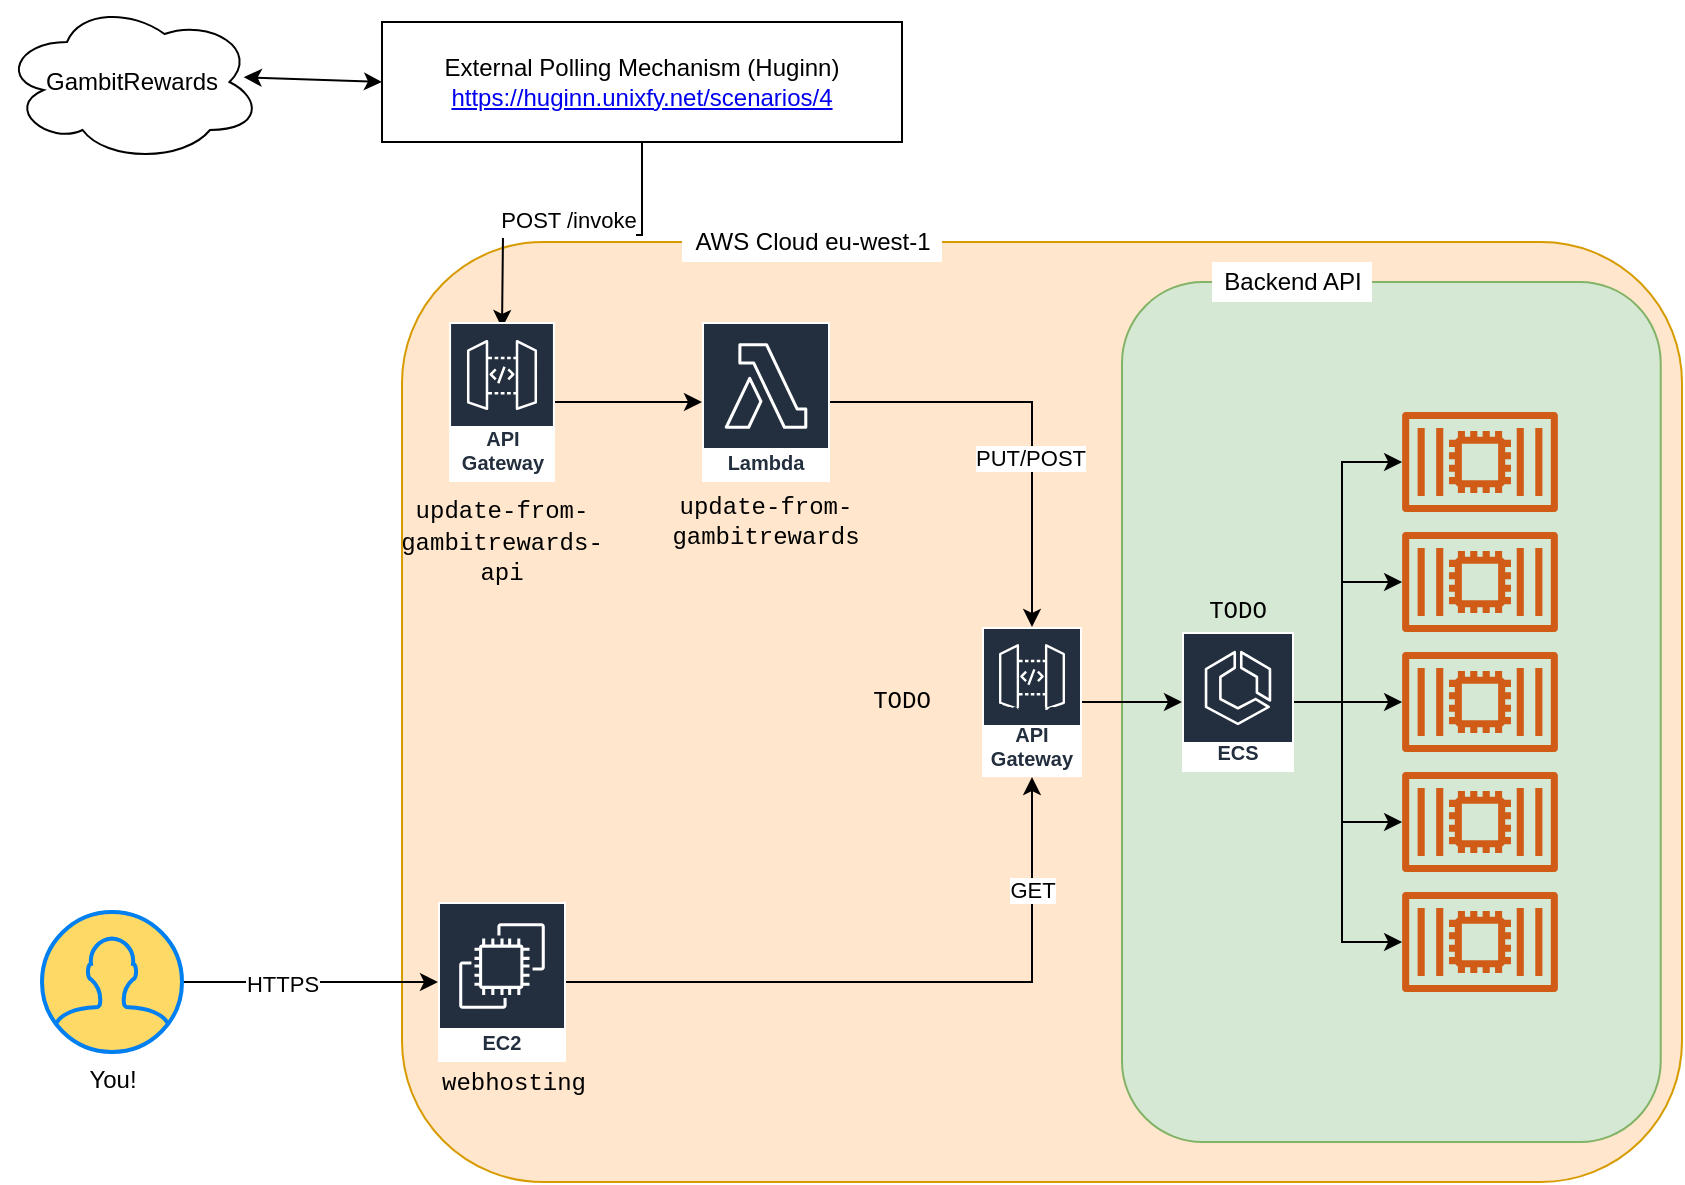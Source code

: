 <mxfile version="13.6.3" type="device"><diagram id="3d_x7aO1-6Rgeh-H54k9" name="Page-1"><mxGraphModel dx="860" dy="507" grid="1" gridSize="10" guides="1" tooltips="1" connect="1" arrows="1" fold="1" page="1" pageScale="1" pageWidth="850" pageHeight="1100" math="0" shadow="0"><root><mxCell id="0"/><mxCell id="1" parent="0"/><mxCell id="RZYhJJ1I0vibL9IdBDJl-2" value="External Polling Mechanism (Huginn)&lt;br&gt;&lt;a href=&quot;https://huginn.unixfy.net/scenarios/4&quot;&gt;https://huginn.unixfy.net/scenarios/4&lt;/a&gt;" style="rounded=0;whiteSpace=wrap;html=1;" parent="1" vertex="1"><mxGeometry x="190" y="10" width="260" height="60" as="geometry"/></mxCell><mxCell id="RZYhJJ1I0vibL9IdBDJl-3" value="GambitRewards" style="ellipse;shape=cloud;whiteSpace=wrap;html=1;" parent="1" vertex="1"><mxGeometry width="130" height="80" as="geometry"/></mxCell><mxCell id="RZYhJJ1I0vibL9IdBDJl-4" value="" style="endArrow=classic;startArrow=classic;html=1;exitX=0.93;exitY=0.47;exitDx=0;exitDy=0;exitPerimeter=0;entryX=0;entryY=0.5;entryDx=0;entryDy=0;" parent="1" source="RZYhJJ1I0vibL9IdBDJl-3" target="RZYhJJ1I0vibL9IdBDJl-2" edge="1"><mxGeometry width="50" height="50" relative="1" as="geometry"><mxPoint x="250" y="190" as="sourcePoint"/><mxPoint x="300" y="140" as="targetPoint"/></mxGeometry></mxCell><mxCell id="RZYhJJ1I0vibL9IdBDJl-5" value="" style="rounded=1;whiteSpace=wrap;html=1;fillColor=#ffe6cc;strokeColor=#d79b00;" parent="1" vertex="1"><mxGeometry x="200" y="120" width="640" height="470" as="geometry"/></mxCell><mxCell id="RZYhJJ1I0vibL9IdBDJl-6" value="AWS Cloud eu-west-1" style="text;html=1;align=center;verticalAlign=middle;resizable=0;points=[];autosize=1;fillColor=#ffffff;" parent="1" vertex="1"><mxGeometry x="339.996" y="110" width="130" height="20" as="geometry"/></mxCell><mxCell id="RZYhJJ1I0vibL9IdBDJl-14" value="" style="group" parent="1" vertex="1" connectable="0"><mxGeometry x="520" y="130" width="309.36" height="440" as="geometry"/></mxCell><mxCell id="RZYhJJ1I0vibL9IdBDJl-12" value="" style="rounded=1;whiteSpace=wrap;html=1;fillColor=#d5e8d4;strokeColor=#82b366;" parent="RZYhJJ1I0vibL9IdBDJl-14" vertex="1"><mxGeometry x="40" y="10" width="269.36" height="430" as="geometry"/></mxCell><mxCell id="RZYhJJ1I0vibL9IdBDJl-13" value="Backend API" style="text;html=1;align=center;verticalAlign=middle;resizable=0;points=[];autosize=1;fillColor=#ffffff;" parent="RZYhJJ1I0vibL9IdBDJl-14" vertex="1"><mxGeometry x="84.998" width="80" height="20" as="geometry"/></mxCell><mxCell id="RZYhJJ1I0vibL9IdBDJl-29" style="edgeStyle=orthogonalEdgeStyle;rounded=0;orthogonalLoop=1;jettySize=auto;html=1;" parent="RZYhJJ1I0vibL9IdBDJl-14" source="RZYhJJ1I0vibL9IdBDJl-20" target="RZYhJJ1I0vibL9IdBDJl-24" edge="1"><mxGeometry relative="1" as="geometry"/></mxCell><mxCell id="RZYhJJ1I0vibL9IdBDJl-30" style="edgeStyle=orthogonalEdgeStyle;rounded=0;orthogonalLoop=1;jettySize=auto;html=1;" parent="RZYhJJ1I0vibL9IdBDJl-14" source="RZYhJJ1I0vibL9IdBDJl-20" target="RZYhJJ1I0vibL9IdBDJl-23" edge="1"><mxGeometry relative="1" as="geometry"><Array as="points"><mxPoint x="150" y="220"/><mxPoint x="150" y="160"/></Array></mxGeometry></mxCell><mxCell id="RZYhJJ1I0vibL9IdBDJl-31" style="edgeStyle=orthogonalEdgeStyle;rounded=0;orthogonalLoop=1;jettySize=auto;html=1;" parent="RZYhJJ1I0vibL9IdBDJl-14" source="RZYhJJ1I0vibL9IdBDJl-20" target="RZYhJJ1I0vibL9IdBDJl-22" edge="1"><mxGeometry relative="1" as="geometry"><Array as="points"><mxPoint x="150" y="220"/><mxPoint x="150" y="100"/></Array></mxGeometry></mxCell><mxCell id="RZYhJJ1I0vibL9IdBDJl-32" style="edgeStyle=orthogonalEdgeStyle;rounded=0;orthogonalLoop=1;jettySize=auto;html=1;" parent="RZYhJJ1I0vibL9IdBDJl-14" source="RZYhJJ1I0vibL9IdBDJl-20" target="RZYhJJ1I0vibL9IdBDJl-25" edge="1"><mxGeometry relative="1" as="geometry"><Array as="points"><mxPoint x="150" y="220"/><mxPoint x="150" y="280"/></Array></mxGeometry></mxCell><mxCell id="RZYhJJ1I0vibL9IdBDJl-33" style="edgeStyle=orthogonalEdgeStyle;rounded=0;orthogonalLoop=1;jettySize=auto;html=1;" parent="RZYhJJ1I0vibL9IdBDJl-14" source="RZYhJJ1I0vibL9IdBDJl-20" target="RZYhJJ1I0vibL9IdBDJl-26" edge="1"><mxGeometry relative="1" as="geometry"><Array as="points"><mxPoint x="150" y="220"/><mxPoint x="150" y="340"/></Array></mxGeometry></mxCell><mxCell id="RZYhJJ1I0vibL9IdBDJl-20" value="Amazon ECS" style="outlineConnect=0;fontColor=#232F3E;gradientColor=none;strokeColor=#ffffff;fillColor=#232F3E;dashed=0;verticalLabelPosition=middle;verticalAlign=bottom;align=center;html=1;whiteSpace=wrap;fontSize=10;fontStyle=1;spacing=3;shape=mxgraph.aws4.productIcon;prIcon=mxgraph.aws4.ecs;" parent="RZYhJJ1I0vibL9IdBDJl-14" vertex="1"><mxGeometry x="70" y="185" width="56" height="70" as="geometry"/></mxCell><mxCell id="RZYhJJ1I0vibL9IdBDJl-27" value="" style="group" parent="RZYhJJ1I0vibL9IdBDJl-14" vertex="1" connectable="0"><mxGeometry x="180" y="75" width="78" height="290" as="geometry"/></mxCell><mxCell id="RZYhJJ1I0vibL9IdBDJl-22" value="" style="outlineConnect=0;fontColor=#232F3E;gradientColor=none;fillColor=#D05C17;strokeColor=none;dashed=0;verticalLabelPosition=bottom;verticalAlign=top;align=center;html=1;fontSize=12;fontStyle=0;aspect=fixed;pointerEvents=1;shape=mxgraph.aws4.container_2;" parent="RZYhJJ1I0vibL9IdBDJl-27" vertex="1"><mxGeometry width="78" height="50" as="geometry"/></mxCell><mxCell id="RZYhJJ1I0vibL9IdBDJl-23" value="" style="outlineConnect=0;fontColor=#232F3E;gradientColor=none;fillColor=#D05C17;strokeColor=none;dashed=0;verticalLabelPosition=bottom;verticalAlign=top;align=center;html=1;fontSize=12;fontStyle=0;aspect=fixed;pointerEvents=1;shape=mxgraph.aws4.container_2;" parent="RZYhJJ1I0vibL9IdBDJl-27" vertex="1"><mxGeometry y="60" width="78" height="50" as="geometry"/></mxCell><mxCell id="RZYhJJ1I0vibL9IdBDJl-24" value="" style="outlineConnect=0;fontColor=#232F3E;gradientColor=none;fillColor=#D05C17;strokeColor=none;dashed=0;verticalLabelPosition=bottom;verticalAlign=top;align=center;html=1;fontSize=12;fontStyle=0;aspect=fixed;pointerEvents=1;shape=mxgraph.aws4.container_2;" parent="RZYhJJ1I0vibL9IdBDJl-27" vertex="1"><mxGeometry y="120" width="78" height="50" as="geometry"/></mxCell><mxCell id="RZYhJJ1I0vibL9IdBDJl-25" value="" style="outlineConnect=0;fontColor=#232F3E;gradientColor=none;fillColor=#D05C17;strokeColor=none;dashed=0;verticalLabelPosition=bottom;verticalAlign=top;align=center;html=1;fontSize=12;fontStyle=0;aspect=fixed;pointerEvents=1;shape=mxgraph.aws4.container_2;" parent="RZYhJJ1I0vibL9IdBDJl-27" vertex="1"><mxGeometry y="180" width="78" height="50" as="geometry"/></mxCell><mxCell id="RZYhJJ1I0vibL9IdBDJl-26" value="" style="outlineConnect=0;fontColor=#232F3E;gradientColor=none;fillColor=#D05C17;strokeColor=none;dashed=0;verticalLabelPosition=bottom;verticalAlign=top;align=center;html=1;fontSize=12;fontStyle=0;aspect=fixed;pointerEvents=1;shape=mxgraph.aws4.container_2;" parent="RZYhJJ1I0vibL9IdBDJl-27" vertex="1"><mxGeometry y="240" width="78" height="50" as="geometry"/></mxCell><mxCell id="in4CNppBp0aV6cgyWSKj-10" value="TODO" style="text;html=1;strokeColor=none;fillColor=none;align=center;verticalAlign=middle;whiteSpace=wrap;rounded=0;fontFamily=Courier New;" vertex="1" parent="RZYhJJ1I0vibL9IdBDJl-14"><mxGeometry x="78" y="165" width="40" height="20" as="geometry"/></mxCell><mxCell id="RZYhJJ1I0vibL9IdBDJl-16" value="AWS Lambda" style="outlineConnect=0;fontColor=#232F3E;gradientColor=none;strokeColor=#ffffff;fillColor=#232F3E;dashed=0;verticalLabelPosition=middle;verticalAlign=bottom;align=center;html=1;whiteSpace=wrap;fontSize=10;fontStyle=1;spacing=3;shape=mxgraph.aws4.productIcon;prIcon=mxgraph.aws4.lambda;" parent="1" vertex="1"><mxGeometry x="350" y="160" width="64" height="80" as="geometry"/></mxCell><mxCell id="RZYhJJ1I0vibL9IdBDJl-18" style="edgeStyle=orthogonalEdgeStyle;rounded=0;orthogonalLoop=1;jettySize=auto;html=1;" parent="1" source="RZYhJJ1I0vibL9IdBDJl-16" target="RZYhJJ1I0vibL9IdBDJl-17" edge="1"><mxGeometry relative="1" as="geometry"/></mxCell><mxCell id="RZYhJJ1I0vibL9IdBDJl-19" value="PUT/POST" style="edgeLabel;html=1;align=center;verticalAlign=middle;resizable=0;points=[];" parent="RZYhJJ1I0vibL9IdBDJl-18" vertex="1" connectable="0"><mxGeometry x="0.208" y="-1" relative="1" as="geometry"><mxPoint as="offset"/></mxGeometry></mxCell><mxCell id="RZYhJJ1I0vibL9IdBDJl-10" style="edgeStyle=orthogonalEdgeStyle;rounded=0;orthogonalLoop=1;jettySize=auto;html=1;entryX=0.5;entryY=0;entryDx=0;entryDy=0;entryPerimeter=0;" parent="1" source="RZYhJJ1I0vibL9IdBDJl-2" edge="1"><mxGeometry relative="1" as="geometry"><mxPoint x="250.005" y="163" as="targetPoint"/></mxGeometry></mxCell><mxCell id="in4CNppBp0aV6cgyWSKj-7" value="&lt;font face=&quot;Helvetica&quot;&gt;POST /invoke&lt;/font&gt;" style="edgeLabel;html=1;align=center;verticalAlign=middle;resizable=0;points=[];fontFamily=Courier New;" vertex="1" connectable="0" parent="RZYhJJ1I0vibL9IdBDJl-10"><mxGeometry x="-0.139" y="-3" relative="1" as="geometry"><mxPoint x="-14.2" y="-3.49" as="offset"/></mxGeometry></mxCell><mxCell id="RZYhJJ1I0vibL9IdBDJl-17" value="Amazon API Gateway" style="outlineConnect=0;fontColor=#232F3E;gradientColor=none;strokeColor=#ffffff;fillColor=#232F3E;dashed=0;verticalLabelPosition=middle;verticalAlign=bottom;align=center;html=1;whiteSpace=wrap;fontSize=10;fontStyle=1;spacing=3;shape=mxgraph.aws4.productIcon;prIcon=mxgraph.aws4.api_gateway;" parent="1" vertex="1"><mxGeometry x="490" y="312.5" width="50" height="75" as="geometry"/></mxCell><mxCell id="RZYhJJ1I0vibL9IdBDJl-34" style="edgeStyle=orthogonalEdgeStyle;rounded=0;orthogonalLoop=1;jettySize=auto;html=1;" parent="1" source="RZYhJJ1I0vibL9IdBDJl-17" target="RZYhJJ1I0vibL9IdBDJl-20" edge="1"><mxGeometry relative="1" as="geometry"/></mxCell><mxCell id="RZYhJJ1I0vibL9IdBDJl-43" style="edgeStyle=orthogonalEdgeStyle;rounded=0;orthogonalLoop=1;jettySize=auto;html=1;" parent="1" source="RZYhJJ1I0vibL9IdBDJl-39" target="RZYhJJ1I0vibL9IdBDJl-17" edge="1"><mxGeometry relative="1" as="geometry"/></mxCell><mxCell id="RZYhJJ1I0vibL9IdBDJl-44" value="GET" style="edgeLabel;html=1;align=center;verticalAlign=middle;resizable=0;points=[];" parent="RZYhJJ1I0vibL9IdBDJl-43" vertex="1" connectable="0"><mxGeometry x="0.77" relative="1" as="geometry"><mxPoint y="17.83" as="offset"/></mxGeometry></mxCell><mxCell id="RZYhJJ1I0vibL9IdBDJl-39" value="Amazon EC2" style="outlineConnect=0;fontColor=#232F3E;gradientColor=none;strokeColor=#ffffff;fillColor=#232F3E;dashed=0;verticalLabelPosition=middle;verticalAlign=bottom;align=center;html=1;whiteSpace=wrap;fontSize=10;fontStyle=1;spacing=3;shape=mxgraph.aws4.productIcon;prIcon=mxgraph.aws4.ec2;" parent="1" vertex="1"><mxGeometry x="218" y="450" width="64" height="80" as="geometry"/></mxCell><mxCell id="RZYhJJ1I0vibL9IdBDJl-41" style="edgeStyle=orthogonalEdgeStyle;rounded=0;orthogonalLoop=1;jettySize=auto;html=1;" parent="1" source="RZYhJJ1I0vibL9IdBDJl-40" target="RZYhJJ1I0vibL9IdBDJl-39" edge="1"><mxGeometry relative="1" as="geometry"/></mxCell><mxCell id="RZYhJJ1I0vibL9IdBDJl-42" value="HTTPS" style="edgeLabel;html=1;align=center;verticalAlign=middle;resizable=0;points=[];" parent="RZYhJJ1I0vibL9IdBDJl-41" vertex="1" connectable="0"><mxGeometry x="-0.23" y="-1" relative="1" as="geometry"><mxPoint as="offset"/></mxGeometry></mxCell><mxCell id="RZYhJJ1I0vibL9IdBDJl-40" value="You!" style="html=1;verticalLabelPosition=bottom;align=center;labelBackgroundColor=#ffffff;verticalAlign=top;strokeWidth=2;strokeColor=#0080F0;shadow=0;dashed=0;shape=mxgraph.ios7.icons.user;fillColor=#FFD966;" parent="1" vertex="1"><mxGeometry x="20" y="455" width="70" height="70" as="geometry"/></mxCell><mxCell id="in4CNppBp0aV6cgyWSKj-2" value="" style="edgeStyle=orthogonalEdgeStyle;rounded=0;orthogonalLoop=1;jettySize=auto;html=1;" edge="1" parent="1" source="in4CNppBp0aV6cgyWSKj-1" target="RZYhJJ1I0vibL9IdBDJl-16"><mxGeometry relative="1" as="geometry"/></mxCell><mxCell id="in4CNppBp0aV6cgyWSKj-1" value="Amazon API Gateway" style="outlineConnect=0;fontColor=#232F3E;gradientColor=none;strokeColor=#ffffff;fillColor=#232F3E;dashed=0;verticalLabelPosition=middle;verticalAlign=bottom;align=center;html=1;whiteSpace=wrap;fontSize=10;fontStyle=1;spacing=3;shape=mxgraph.aws4.productIcon;prIcon=mxgraph.aws4.api_gateway;" vertex="1" parent="1"><mxGeometry x="223.53" y="160" width="52.94" height="80" as="geometry"/></mxCell><mxCell id="in4CNppBp0aV6cgyWSKj-3" value="&lt;font face=&quot;Courier New&quot;&gt;update-from-gambitrewards-api&lt;/font&gt;" style="text;html=1;strokeColor=none;fillColor=none;align=center;verticalAlign=middle;whiteSpace=wrap;rounded=0;" vertex="1" parent="1"><mxGeometry x="230" y="260" width="40" height="20" as="geometry"/></mxCell><mxCell id="in4CNppBp0aV6cgyWSKj-4" value="update-from-gambitrewards" style="text;html=1;strokeColor=none;fillColor=none;align=center;verticalAlign=middle;whiteSpace=wrap;rounded=0;fontFamily=Courier New;" vertex="1" parent="1"><mxGeometry x="362" y="250" width="40" height="20" as="geometry"/></mxCell><mxCell id="in4CNppBp0aV6cgyWSKj-5" value="&lt;font face=&quot;Courier New&quot;&gt;webhosting&lt;/font&gt;" style="text;html=1;strokeColor=none;fillColor=none;align=center;verticalAlign=middle;whiteSpace=wrap;rounded=0;" vertex="1" parent="1"><mxGeometry x="236.47" y="530" width="40" height="20" as="geometry"/></mxCell><mxCell id="in4CNppBp0aV6cgyWSKj-8" value="TODO" style="text;html=1;strokeColor=none;fillColor=none;align=center;verticalAlign=middle;whiteSpace=wrap;rounded=0;fontFamily=Courier New;" vertex="1" parent="1"><mxGeometry x="430" y="340" width="40" height="20" as="geometry"/></mxCell></root></mxGraphModel></diagram></mxfile>